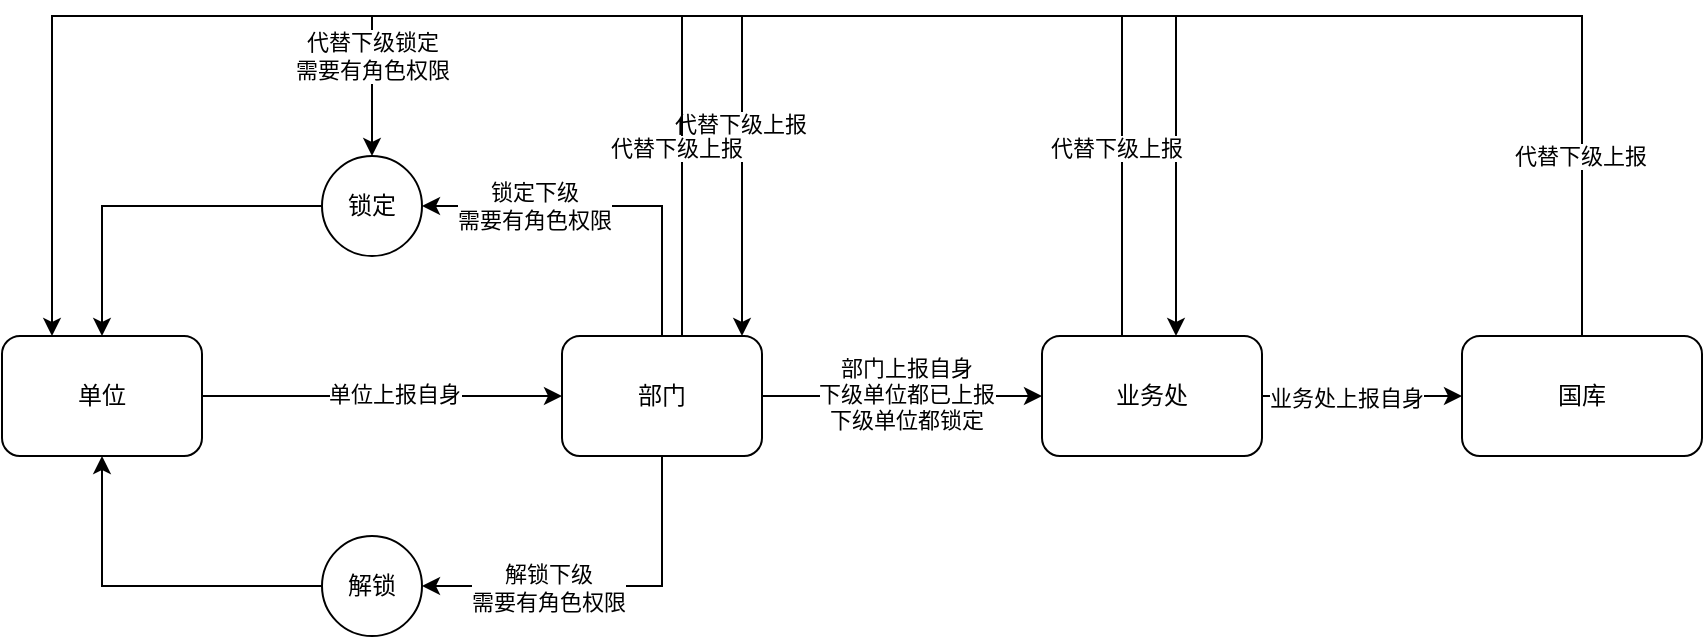 <mxfile version="24.7.17">
  <diagram name="第 1 页" id="Gasv4v_HelNJV2-QigLd">
    <mxGraphModel dx="1250" dy="676" grid="1" gridSize="10" guides="1" tooltips="1" connect="1" arrows="1" fold="1" page="1" pageScale="1" pageWidth="827" pageHeight="1169" math="0" shadow="0">
      <root>
        <mxCell id="0" />
        <mxCell id="1" parent="0" />
        <mxCell id="F0YRtApYWPqSJ5kknrBs-7" value="单位" style="rounded=1;whiteSpace=wrap;html=1;" vertex="1" parent="1">
          <mxGeometry x="240" y="780" width="100" height="60" as="geometry" />
        </mxCell>
        <mxCell id="F0YRtApYWPqSJ5kknrBs-8" value="部门" style="rounded=1;whiteSpace=wrap;html=1;" vertex="1" parent="1">
          <mxGeometry x="520" y="780" width="100" height="60" as="geometry" />
        </mxCell>
        <mxCell id="F0YRtApYWPqSJ5kknrBs-9" value="业务处" style="rounded=1;whiteSpace=wrap;html=1;" vertex="1" parent="1">
          <mxGeometry x="760" y="780" width="110" height="60" as="geometry" />
        </mxCell>
        <mxCell id="F0YRtApYWPqSJ5kknrBs-10" value="国库" style="rounded=1;whiteSpace=wrap;html=1;" vertex="1" parent="1">
          <mxGeometry x="970" y="780" width="120" height="60" as="geometry" />
        </mxCell>
        <mxCell id="F0YRtApYWPqSJ5kknrBs-13" value="锁定" style="ellipse;whiteSpace=wrap;html=1;aspect=fixed;" vertex="1" parent="1">
          <mxGeometry x="400" y="690" width="50" height="50" as="geometry" />
        </mxCell>
        <mxCell id="F0YRtApYWPqSJ5kknrBs-17" value="" style="endArrow=classic;html=1;rounded=0;exitX=1;exitY=0.5;exitDx=0;exitDy=0;entryX=0;entryY=0.5;entryDx=0;entryDy=0;" edge="1" parent="1" source="F0YRtApYWPqSJ5kknrBs-8" target="F0YRtApYWPqSJ5kknrBs-9">
          <mxGeometry width="50" height="50" relative="1" as="geometry">
            <mxPoint x="490" y="820" as="sourcePoint" />
            <mxPoint x="540" y="770" as="targetPoint" />
          </mxGeometry>
        </mxCell>
        <mxCell id="F0YRtApYWPqSJ5kknrBs-18" value="部门上报自身&lt;div&gt;下级单位都已上报&lt;/div&gt;&lt;div&gt;下级单位都锁定&lt;/div&gt;" style="edgeLabel;html=1;align=center;verticalAlign=middle;resizable=0;points=[];" vertex="1" connectable="0" parent="F0YRtApYWPqSJ5kknrBs-17">
          <mxGeometry x="0.018" y="1" relative="1" as="geometry">
            <mxPoint as="offset" />
          </mxGeometry>
        </mxCell>
        <mxCell id="F0YRtApYWPqSJ5kknrBs-19" value="" style="endArrow=classic;html=1;rounded=0;entryX=0;entryY=0.5;entryDx=0;entryDy=0;exitX=1;exitY=0.5;exitDx=0;exitDy=0;" edge="1" parent="1" source="F0YRtApYWPqSJ5kknrBs-9" target="F0YRtApYWPqSJ5kknrBs-10">
          <mxGeometry width="50" height="50" relative="1" as="geometry">
            <mxPoint x="700" y="820" as="sourcePoint" />
            <mxPoint x="750" y="770" as="targetPoint" />
          </mxGeometry>
        </mxCell>
        <mxCell id="F0YRtApYWPqSJ5kknrBs-20" value="业务处上报自身" style="edgeLabel;html=1;align=center;verticalAlign=middle;resizable=0;points=[];" vertex="1" connectable="0" parent="F0YRtApYWPqSJ5kknrBs-19">
          <mxGeometry x="-0.17" y="-1" relative="1" as="geometry">
            <mxPoint as="offset" />
          </mxGeometry>
        </mxCell>
        <mxCell id="F0YRtApYWPqSJ5kknrBs-33" value="" style="endArrow=classic;html=1;rounded=0;exitX=0;exitY=0.5;exitDx=0;exitDy=0;entryX=0.5;entryY=0;entryDx=0;entryDy=0;" edge="1" parent="1" source="F0YRtApYWPqSJ5kknrBs-13" target="F0YRtApYWPqSJ5kknrBs-7">
          <mxGeometry width="50" height="50" relative="1" as="geometry">
            <mxPoint x="450" y="810" as="sourcePoint" />
            <mxPoint x="300" y="710" as="targetPoint" />
            <Array as="points">
              <mxPoint x="290" y="715" />
            </Array>
          </mxGeometry>
        </mxCell>
        <mxCell id="F0YRtApYWPqSJ5kknrBs-34" value="解锁" style="ellipse;whiteSpace=wrap;html=1;aspect=fixed;" vertex="1" parent="1">
          <mxGeometry x="400" y="880" width="50" height="50" as="geometry" />
        </mxCell>
        <mxCell id="F0YRtApYWPqSJ5kknrBs-35" value="" style="endArrow=classic;html=1;rounded=0;entryX=0.5;entryY=1;entryDx=0;entryDy=0;exitX=0;exitY=0.5;exitDx=0;exitDy=0;" edge="1" parent="1" source="F0YRtApYWPqSJ5kknrBs-34" target="F0YRtApYWPqSJ5kknrBs-7">
          <mxGeometry width="50" height="50" relative="1" as="geometry">
            <mxPoint x="450" y="890" as="sourcePoint" />
            <mxPoint x="500" y="840" as="targetPoint" />
            <Array as="points">
              <mxPoint x="290" y="905" />
            </Array>
          </mxGeometry>
        </mxCell>
        <mxCell id="F0YRtApYWPqSJ5kknrBs-37" value="" style="endArrow=classic;html=1;rounded=0;exitX=1;exitY=0.5;exitDx=0;exitDy=0;entryX=0;entryY=0.5;entryDx=0;entryDy=0;" edge="1" parent="1" source="F0YRtApYWPqSJ5kknrBs-7" target="F0YRtApYWPqSJ5kknrBs-8">
          <mxGeometry width="50" height="50" relative="1" as="geometry">
            <mxPoint x="450" y="890" as="sourcePoint" />
            <mxPoint x="500" y="840" as="targetPoint" />
          </mxGeometry>
        </mxCell>
        <mxCell id="F0YRtApYWPqSJ5kknrBs-38" value="单位上报自身" style="edgeLabel;html=1;align=center;verticalAlign=middle;resizable=0;points=[];" vertex="1" connectable="0" parent="F0YRtApYWPqSJ5kknrBs-37">
          <mxGeometry x="0.068" y="1" relative="1" as="geometry">
            <mxPoint as="offset" />
          </mxGeometry>
        </mxCell>
        <mxCell id="F0YRtApYWPqSJ5kknrBs-39" value="" style="endArrow=classic;html=1;rounded=0;exitX=0.5;exitY=0;exitDx=0;exitDy=0;entryX=1;entryY=0.5;entryDx=0;entryDy=0;" edge="1" parent="1" source="F0YRtApYWPqSJ5kknrBs-8" target="F0YRtApYWPqSJ5kknrBs-13">
          <mxGeometry width="50" height="50" relative="1" as="geometry">
            <mxPoint x="560" y="760" as="sourcePoint" />
            <mxPoint x="610" y="710" as="targetPoint" />
            <Array as="points">
              <mxPoint x="570" y="715" />
            </Array>
          </mxGeometry>
        </mxCell>
        <mxCell id="F0YRtApYWPqSJ5kknrBs-58" value="锁定下级&lt;div&gt;需要有角色权限&lt;/div&gt;" style="edgeLabel;html=1;align=center;verticalAlign=middle;resizable=0;points=[];" vertex="1" connectable="0" parent="F0YRtApYWPqSJ5kknrBs-39">
          <mxGeometry x="0.402" relative="1" as="geometry">
            <mxPoint as="offset" />
          </mxGeometry>
        </mxCell>
        <mxCell id="F0YRtApYWPqSJ5kknrBs-40" value="" style="endArrow=classic;html=1;rounded=0;exitX=0.5;exitY=1;exitDx=0;exitDy=0;entryX=1;entryY=0.5;entryDx=0;entryDy=0;" edge="1" parent="1" source="F0YRtApYWPqSJ5kknrBs-8" target="F0YRtApYWPqSJ5kknrBs-34">
          <mxGeometry width="50" height="50" relative="1" as="geometry">
            <mxPoint x="550" y="950" as="sourcePoint" />
            <mxPoint x="600" y="900" as="targetPoint" />
            <Array as="points">
              <mxPoint x="570" y="905" />
            </Array>
          </mxGeometry>
        </mxCell>
        <mxCell id="F0YRtApYWPqSJ5kknrBs-59" value="解锁下级&lt;div&gt;需要有角色权限&lt;/div&gt;" style="edgeLabel;html=1;align=center;verticalAlign=middle;resizable=0;points=[];" vertex="1" connectable="0" parent="F0YRtApYWPqSJ5kknrBs-40">
          <mxGeometry x="0.324" y="1" relative="1" as="geometry">
            <mxPoint as="offset" />
          </mxGeometry>
        </mxCell>
        <mxCell id="F0YRtApYWPqSJ5kknrBs-41" value="" style="endArrow=classic;html=1;rounded=0;exitX=0.5;exitY=0;exitDx=0;exitDy=0;entryX=0.25;entryY=0;entryDx=0;entryDy=0;" edge="1" parent="1" source="F0YRtApYWPqSJ5kknrBs-10" target="F0YRtApYWPqSJ5kknrBs-7">
          <mxGeometry width="50" height="50" relative="1" as="geometry">
            <mxPoint x="960" y="980" as="sourcePoint" />
            <mxPoint x="1030" y="620" as="targetPoint" />
            <Array as="points">
              <mxPoint x="1030" y="620" />
              <mxPoint x="265" y="620" />
              <mxPoint x="265" y="640" />
            </Array>
          </mxGeometry>
        </mxCell>
        <mxCell id="F0YRtApYWPqSJ5kknrBs-46" value="代替下级上报" style="edgeLabel;html=1;align=center;verticalAlign=middle;resizable=0;points=[];" vertex="1" connectable="0" parent="F0YRtApYWPqSJ5kknrBs-41">
          <mxGeometry x="-0.834" y="1" relative="1" as="geometry">
            <mxPoint as="offset" />
          </mxGeometry>
        </mxCell>
        <mxCell id="F0YRtApYWPqSJ5kknrBs-43" value="" style="endArrow=classic;html=1;rounded=0;" edge="1" parent="1">
          <mxGeometry width="50" height="50" relative="1" as="geometry">
            <mxPoint x="827" y="620" as="sourcePoint" />
            <mxPoint x="827" y="780" as="targetPoint" />
          </mxGeometry>
        </mxCell>
        <mxCell id="F0YRtApYWPqSJ5kknrBs-44" value="" style="endArrow=classic;html=1;rounded=0;" edge="1" parent="1">
          <mxGeometry width="50" height="50" relative="1" as="geometry">
            <mxPoint x="610" y="620" as="sourcePoint" />
            <mxPoint x="610" y="780" as="targetPoint" />
          </mxGeometry>
        </mxCell>
        <mxCell id="F0YRtApYWPqSJ5kknrBs-52" value="代替下级上报" style="edgeLabel;html=1;align=center;verticalAlign=middle;resizable=0;points=[];" vertex="1" connectable="0" parent="F0YRtApYWPqSJ5kknrBs-44">
          <mxGeometry x="-0.328" y="-1" relative="1" as="geometry">
            <mxPoint as="offset" />
          </mxGeometry>
        </mxCell>
        <mxCell id="F0YRtApYWPqSJ5kknrBs-45" value="" style="endArrow=classic;html=1;rounded=0;entryX=0.5;entryY=0;entryDx=0;entryDy=0;" edge="1" parent="1" target="F0YRtApYWPqSJ5kknrBs-13">
          <mxGeometry width="50" height="50" relative="1" as="geometry">
            <mxPoint x="425" y="620" as="sourcePoint" />
            <mxPoint x="450" y="630" as="targetPoint" />
          </mxGeometry>
        </mxCell>
        <mxCell id="F0YRtApYWPqSJ5kknrBs-53" value="代替下级锁定&lt;div&gt;需要有角色权限&lt;/div&gt;" style="edgeLabel;html=1;align=center;verticalAlign=middle;resizable=0;points=[];" vertex="1" connectable="0" parent="F0YRtApYWPqSJ5kknrBs-45">
          <mxGeometry x="-0.424" relative="1" as="geometry">
            <mxPoint as="offset" />
          </mxGeometry>
        </mxCell>
        <mxCell id="F0YRtApYWPqSJ5kknrBs-48" value="" style="endArrow=none;html=1;rounded=0;" edge="1" parent="1">
          <mxGeometry width="50" height="50" relative="1" as="geometry">
            <mxPoint x="800" y="780" as="sourcePoint" />
            <mxPoint x="800" y="620" as="targetPoint" />
          </mxGeometry>
        </mxCell>
        <mxCell id="F0YRtApYWPqSJ5kknrBs-50" value="&lt;div style=&quot;text-align: start;&quot;&gt;&lt;font face=&quot;monospace&quot; color=&quot;rgba(0, 0, 0, 0)&quot;&gt;&lt;span style=&quot;font-size: 0px; background-color: rgb(251, 251, 251);&quot;&gt;d&lt;/span&gt;&lt;/font&gt;&lt;/div&gt;" style="edgeLabel;html=1;align=center;verticalAlign=middle;resizable=0;points=[];" vertex="1" connectable="0" parent="F0YRtApYWPqSJ5kknrBs-48">
          <mxGeometry x="0.188" y="1" relative="1" as="geometry">
            <mxPoint as="offset" />
          </mxGeometry>
        </mxCell>
        <mxCell id="F0YRtApYWPqSJ5kknrBs-51" value="代替下级上报" style="edgeLabel;html=1;align=center;verticalAlign=middle;resizable=0;points=[];" vertex="1" connectable="0" parent="F0YRtApYWPqSJ5kknrBs-48">
          <mxGeometry x="0.178" y="3" relative="1" as="geometry">
            <mxPoint as="offset" />
          </mxGeometry>
        </mxCell>
        <mxCell id="F0YRtApYWPqSJ5kknrBs-60" value="" style="endArrow=none;html=1;rounded=0;" edge="1" parent="1">
          <mxGeometry width="50" height="50" relative="1" as="geometry">
            <mxPoint x="580" y="780" as="sourcePoint" />
            <mxPoint x="580" y="620" as="targetPoint" />
          </mxGeometry>
        </mxCell>
        <mxCell id="F0YRtApYWPqSJ5kknrBs-61" value="&lt;div style=&quot;text-align: start;&quot;&gt;&lt;font face=&quot;monospace&quot; color=&quot;rgba(0, 0, 0, 0)&quot;&gt;&lt;span style=&quot;font-size: 0px; background-color: rgb(251, 251, 251);&quot;&gt;d&lt;/span&gt;&lt;/font&gt;&lt;/div&gt;" style="edgeLabel;html=1;align=center;verticalAlign=middle;resizable=0;points=[];" vertex="1" connectable="0" parent="F0YRtApYWPqSJ5kknrBs-60">
          <mxGeometry x="0.188" y="1" relative="1" as="geometry">
            <mxPoint as="offset" />
          </mxGeometry>
        </mxCell>
        <mxCell id="F0YRtApYWPqSJ5kknrBs-62" value="代替下级上报" style="edgeLabel;html=1;align=center;verticalAlign=middle;resizable=0;points=[];" vertex="1" connectable="0" parent="F0YRtApYWPqSJ5kknrBs-60">
          <mxGeometry x="0.178" y="3" relative="1" as="geometry">
            <mxPoint as="offset" />
          </mxGeometry>
        </mxCell>
      </root>
    </mxGraphModel>
  </diagram>
</mxfile>
